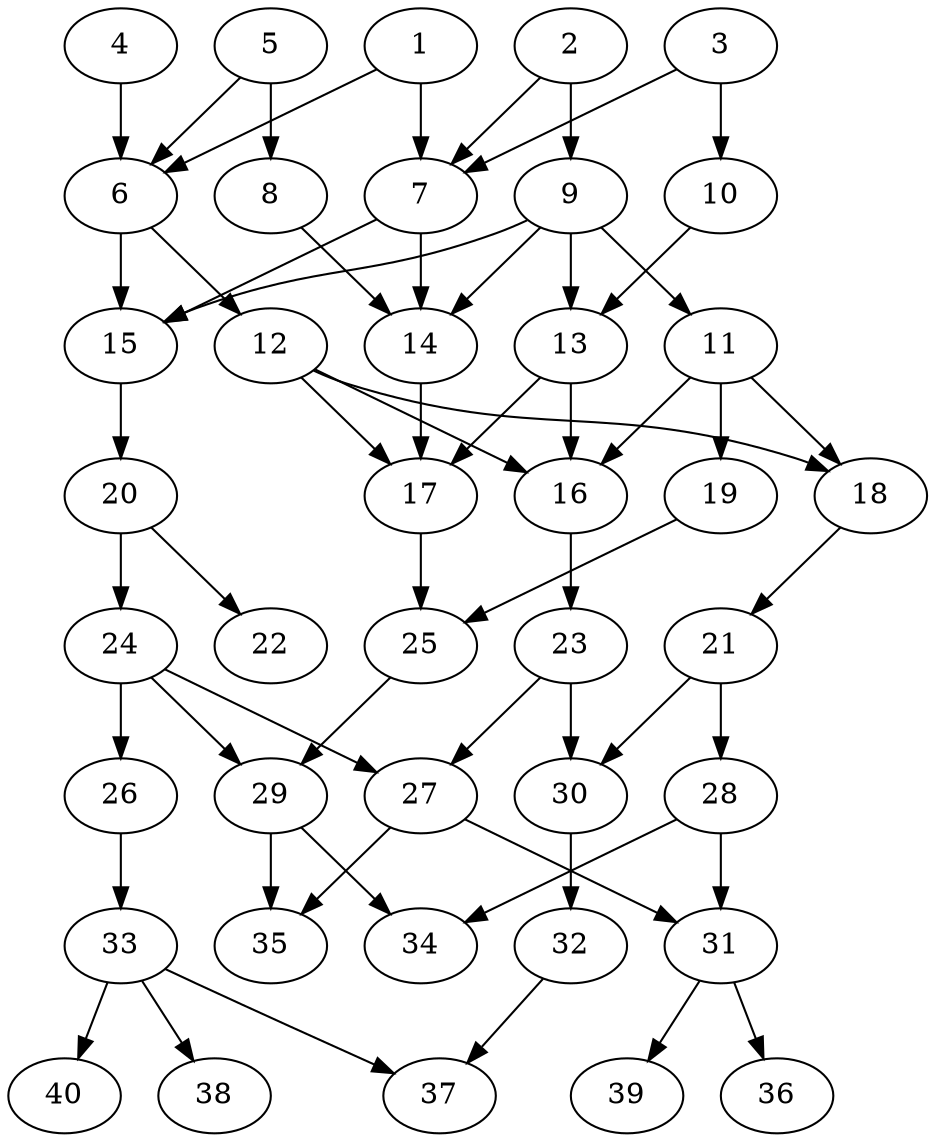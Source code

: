 // DAG automatically generated by daggen at Thu Oct  3 14:06:50 2019
// ./daggen --dot -n 40 --ccr 0.5 --fat 0.5 --regular 0.9 --density 0.5 --mindata 5242880 --maxdata 52428800 
digraph G {
  1 [size="16128000", alpha="0.19", expect_size="8064000"] 
  1 -> 6 [size ="8064000"]
  1 -> 7 [size ="8064000"]
  2 [size="18792448", alpha="0.16", expect_size="9396224"] 
  2 -> 7 [size ="9396224"]
  2 -> 9 [size ="9396224"]
  3 [size="29126656", alpha="0.19", expect_size="14563328"] 
  3 -> 7 [size ="14563328"]
  3 -> 10 [size ="14563328"]
  4 [size="16406528", alpha="0.02", expect_size="8203264"] 
  4 -> 6 [size ="8203264"]
  5 [size="80932864", alpha="0.07", expect_size="40466432"] 
  5 -> 6 [size ="40466432"]
  5 -> 8 [size ="40466432"]
  6 [size="52373504", alpha="0.01", expect_size="26186752"] 
  6 -> 12 [size ="26186752"]
  6 -> 15 [size ="26186752"]
  7 [size="27537408", alpha="0.08", expect_size="13768704"] 
  7 -> 14 [size ="13768704"]
  7 -> 15 [size ="13768704"]
  8 [size="98334720", alpha="0.16", expect_size="49167360"] 
  8 -> 14 [size ="49167360"]
  9 [size="31541248", alpha="0.06", expect_size="15770624"] 
  9 -> 11 [size ="15770624"]
  9 -> 13 [size ="15770624"]
  9 -> 14 [size ="15770624"]
  9 -> 15 [size ="15770624"]
  10 [size="73058304", alpha="0.10", expect_size="36529152"] 
  10 -> 13 [size ="36529152"]
  11 [size="35387392", alpha="0.14", expect_size="17693696"] 
  11 -> 16 [size ="17693696"]
  11 -> 18 [size ="17693696"]
  11 -> 19 [size ="17693696"]
  12 [size="29521920", alpha="0.13", expect_size="14760960"] 
  12 -> 16 [size ="14760960"]
  12 -> 17 [size ="14760960"]
  12 -> 18 [size ="14760960"]
  13 [size="102844416", alpha="0.04", expect_size="51422208"] 
  13 -> 16 [size ="51422208"]
  13 -> 17 [size ="51422208"]
  14 [size="95819776", alpha="0.06", expect_size="47909888"] 
  14 -> 17 [size ="47909888"]
  15 [size="103968768", alpha="0.15", expect_size="51984384"] 
  15 -> 20 [size ="51984384"]
  16 [size="42176512", alpha="0.20", expect_size="21088256"] 
  16 -> 23 [size ="21088256"]
  17 [size="44664832", alpha="0.07", expect_size="22332416"] 
  17 -> 25 [size ="22332416"]
  18 [size="81049600", alpha="0.05", expect_size="40524800"] 
  18 -> 21 [size ="40524800"]
  19 [size="60622848", alpha="0.07", expect_size="30311424"] 
  19 -> 25 [size ="30311424"]
  20 [size="87187456", alpha="0.17", expect_size="43593728"] 
  20 -> 22 [size ="43593728"]
  20 -> 24 [size ="43593728"]
  21 [size="38434816", alpha="0.08", expect_size="19217408"] 
  21 -> 28 [size ="19217408"]
  21 -> 30 [size ="19217408"]
  22 [size="11345920", alpha="0.00", expect_size="5672960"] 
  23 [size="70686720", alpha="0.17", expect_size="35343360"] 
  23 -> 27 [size ="35343360"]
  23 -> 30 [size ="35343360"]
  24 [size="88113152", alpha="0.15", expect_size="44056576"] 
  24 -> 26 [size ="44056576"]
  24 -> 27 [size ="44056576"]
  24 -> 29 [size ="44056576"]
  25 [size="23312384", alpha="0.08", expect_size="11656192"] 
  25 -> 29 [size ="11656192"]
  26 [size="93003776", alpha="0.09", expect_size="46501888"] 
  26 -> 33 [size ="46501888"]
  27 [size="91973632", alpha="0.15", expect_size="45986816"] 
  27 -> 31 [size ="45986816"]
  27 -> 35 [size ="45986816"]
  28 [size="31518720", alpha="0.19", expect_size="15759360"] 
  28 -> 31 [size ="15759360"]
  28 -> 34 [size ="15759360"]
  29 [size="53534720", alpha="0.07", expect_size="26767360"] 
  29 -> 34 [size ="26767360"]
  29 -> 35 [size ="26767360"]
  30 [size="85628928", alpha="0.09", expect_size="42814464"] 
  30 -> 32 [size ="42814464"]
  31 [size="69462016", alpha="0.16", expect_size="34731008"] 
  31 -> 36 [size ="34731008"]
  31 -> 39 [size ="34731008"]
  32 [size="10678272", alpha="0.07", expect_size="5339136"] 
  32 -> 37 [size ="5339136"]
  33 [size="11954176", alpha="0.18", expect_size="5977088"] 
  33 -> 37 [size ="5977088"]
  33 -> 38 [size ="5977088"]
  33 -> 40 [size ="5977088"]
  34 [size="91936768", alpha="0.06", expect_size="45968384"] 
  35 [size="67801088", alpha="0.15", expect_size="33900544"] 
  36 [size="104368128", alpha="0.10", expect_size="52184064"] 
  37 [size="54781952", alpha="0.12", expect_size="27390976"] 
  38 [size="30470144", alpha="0.10", expect_size="15235072"] 
  39 [size="24909824", alpha="0.18", expect_size="12454912"] 
  40 [size="59158528", alpha="0.02", expect_size="29579264"] 
}
